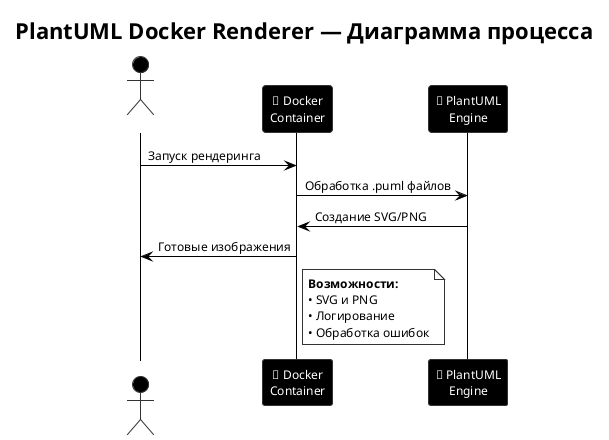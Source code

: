 @startuml process_simple
!theme plain
skinparam backgroundColor white
skinparam defaultFontName Arial
skinparam defaultFontSize 12

skinparam actor {
    BackgroundColor #000000
    BorderColor #333333
    FontColor white
}

skinparam participant {
    BackgroundColor #000000
    BorderColor #333333
    FontColor white
}

skinparam note {
    BackgroundColor #FFFFFF
    BorderColor #333333
    FontColor #000000
}

title **PlantUML Docker Renderer** — Диаграмма процесса

actor "👤 Пользователь" as User
participant "🐳 Docker\nContainer" as Renderer
participant "🎨 PlantUML\nEngine" as Engine

User -> Renderer: Запуск рендеринга
Renderer -> Engine: Обработка .puml файлов
Engine -> Renderer: Создание SVG/PNG
Renderer -> User: Готовые изображения

note right of Renderer
  <b>Возможности:</b>
  • SVG и PNG
  • Логирование
  • Обработка ошибок
end note

@enduml 